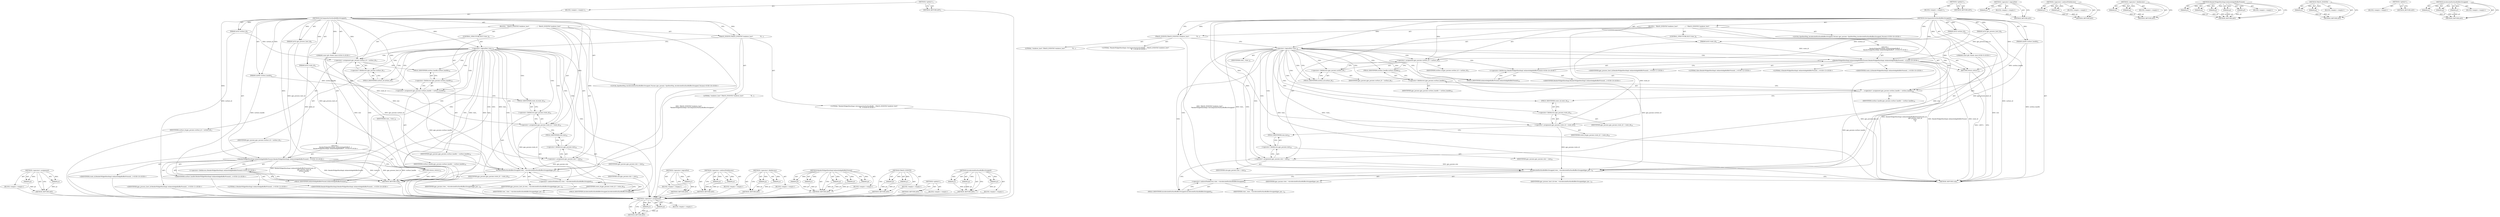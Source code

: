 digraph "AcceleratedSurfaceBuffersSwapped" {
vulnerable_111 [label=<(METHOD,&lt;operator&gt;.assignment)>];
vulnerable_112 [label=<(PARAM,p1)>];
vulnerable_113 [label=<(PARAM,p2)>];
vulnerable_114 [label=<(BLOCK,&lt;empty&gt;,&lt;empty&gt;)>];
vulnerable_115 [label=<(METHOD_RETURN,ANY)>];
vulnerable_6 [label=<(METHOD,&lt;global&gt;)<SUB>1</SUB>>];
vulnerable_7 [label=<(BLOCK,&lt;empty&gt;,&lt;empty&gt;)<SUB>1</SUB>>];
vulnerable_8 [label=<(METHOD,OnCompositorSurfaceBuffersSwapped)<SUB>1</SUB>>];
vulnerable_9 [label=<(PARAM,int32 surface_id)<SUB>2</SUB>>];
vulnerable_10 [label=<(PARAM,uint64 surface_handle)<SUB>3</SUB>>];
vulnerable_11 [label=<(PARAM,int32 route_id)<SUB>4</SUB>>];
vulnerable_12 [label="<(PARAM,const gfx::Size&amp; size)<SUB>5</SUB>>"];
vulnerable_13 [label=<(PARAM,int32 gpu_process_host_id)<SUB>6</SUB>>];
vulnerable_14 [label=<(BLOCK,{
  TRACE_EVENT0(&quot;renderer_host&quot;,
             ...,{
  TRACE_EVENT0(&quot;renderer_host&quot;,
             ...)<SUB>6</SUB>>];
vulnerable_15 [label=<(TRACE_EVENT0,TRACE_EVENT0(&quot;renderer_host&quot;,
               &quot;R...)<SUB>7</SUB>>];
vulnerable_16 [label=<(LITERAL,&quot;renderer_host&quot;,TRACE_EVENT0(&quot;renderer_host&quot;,
               &quot;R...)<SUB>7</SUB>>];
vulnerable_17 [label="<(LITERAL,&quot;RenderWidgetHostImpl::OnCompositorSurfaceBuffe...,TRACE_EVENT0(&quot;renderer_host&quot;,
               &quot;R...)<SUB>8</SUB>>"];
vulnerable_18 [label=<(CONTROL_STRUCTURE,IF,if (!view_))<SUB>9</SUB>>];
vulnerable_19 [label=<(&lt;operator&gt;.logicalNot,!view_)<SUB>9</SUB>>];
vulnerable_20 [label=<(IDENTIFIER,view_,!view_)<SUB>9</SUB>>];
vulnerable_21 [label="<(BLOCK,{
     RenderWidgetHostImpl::AcknowledgeBufferP...,{
     RenderWidgetHostImpl::AcknowledgeBufferP...)<SUB>9</SUB>>"];
vulnerable_22 [label="<(RenderWidgetHostImpl.AcknowledgeBufferPresent,RenderWidgetHostImpl::AcknowledgeBufferPresent(...)<SUB>10</SUB>>"];
vulnerable_23 [label="<(&lt;operator&gt;.fieldAccess,RenderWidgetHostImpl::AcknowledgeBufferPresent)<SUB>10</SUB>>"];
vulnerable_24 [label="<(IDENTIFIER,RenderWidgetHostImpl,RenderWidgetHostImpl::AcknowledgeBufferPresent(...)<SUB>10</SUB>>"];
vulnerable_25 [label=<(FIELD_IDENTIFIER,AcknowledgeBufferPresent,AcknowledgeBufferPresent)<SUB>10</SUB>>];
vulnerable_26 [label="<(IDENTIFIER,route_id,RenderWidgetHostImpl::AcknowledgeBufferPresent(...)<SUB>10</SUB>>"];
vulnerable_27 [label="<(IDENTIFIER,gpu_process_host_id,RenderWidgetHostImpl::AcknowledgeBufferPresent(...)<SUB>11</SUB>>"];
vulnerable_28 [label="<(LITERAL,false,RenderWidgetHostImpl::AcknowledgeBufferPresent(...)<SUB>12</SUB>>"];
vulnerable_29 [label="<(LITERAL,0,RenderWidgetHostImpl::AcknowledgeBufferPresent(...)<SUB>13</SUB>>"];
vulnerable_30 [label=<(RETURN,return;,return;)<SUB>14</SUB>>];
vulnerable_31 [label="<(LOCAL,GpuHostMsg_AcceleratedSurfaceBuffersSwapped_Params gpu_params: GpuHostMsg_AcceleratedSurfaceBuffersSwapped_Params)<SUB>16</SUB>>"];
vulnerable_32 [label=<(&lt;operator&gt;.assignment,gpu_params.surface_id = surface_id)<SUB>17</SUB>>];
vulnerable_33 [label=<(&lt;operator&gt;.fieldAccess,gpu_params.surface_id)<SUB>17</SUB>>];
vulnerable_34 [label=<(IDENTIFIER,gpu_params,gpu_params.surface_id = surface_id)<SUB>17</SUB>>];
vulnerable_35 [label=<(FIELD_IDENTIFIER,surface_id,surface_id)<SUB>17</SUB>>];
vulnerable_36 [label=<(IDENTIFIER,surface_id,gpu_params.surface_id = surface_id)<SUB>17</SUB>>];
vulnerable_37 [label=<(&lt;operator&gt;.assignment,gpu_params.surface_handle = surface_handle)<SUB>18</SUB>>];
vulnerable_38 [label=<(&lt;operator&gt;.fieldAccess,gpu_params.surface_handle)<SUB>18</SUB>>];
vulnerable_39 [label=<(IDENTIFIER,gpu_params,gpu_params.surface_handle = surface_handle)<SUB>18</SUB>>];
vulnerable_40 [label=<(FIELD_IDENTIFIER,surface_handle,surface_handle)<SUB>18</SUB>>];
vulnerable_41 [label=<(IDENTIFIER,surface_handle,gpu_params.surface_handle = surface_handle)<SUB>18</SUB>>];
vulnerable_42 [label=<(&lt;operator&gt;.assignment,gpu_params.route_id = route_id)<SUB>19</SUB>>];
vulnerable_43 [label=<(&lt;operator&gt;.fieldAccess,gpu_params.route_id)<SUB>19</SUB>>];
vulnerable_44 [label=<(IDENTIFIER,gpu_params,gpu_params.route_id = route_id)<SUB>19</SUB>>];
vulnerable_45 [label=<(FIELD_IDENTIFIER,route_id,route_id)<SUB>19</SUB>>];
vulnerable_46 [label=<(IDENTIFIER,route_id,gpu_params.route_id = route_id)<SUB>19</SUB>>];
vulnerable_47 [label=<(&lt;operator&gt;.assignment,gpu_params.size = size)<SUB>20</SUB>>];
vulnerable_48 [label=<(&lt;operator&gt;.fieldAccess,gpu_params.size)<SUB>20</SUB>>];
vulnerable_49 [label=<(IDENTIFIER,gpu_params,gpu_params.size = size)<SUB>20</SUB>>];
vulnerable_50 [label=<(FIELD_IDENTIFIER,size,size)<SUB>20</SUB>>];
vulnerable_51 [label=<(IDENTIFIER,size,gpu_params.size = size)<SUB>20</SUB>>];
vulnerable_52 [label=<(AcceleratedSurfaceBuffersSwapped,view_-&gt;AcceleratedSurfaceBuffersSwapped(gpu_par...)<SUB>24</SUB>>];
vulnerable_53 [label=<(&lt;operator&gt;.indirectFieldAccess,view_-&gt;AcceleratedSurfaceBuffersSwapped)<SUB>24</SUB>>];
vulnerable_54 [label=<(IDENTIFIER,view_,view_-&gt;AcceleratedSurfaceBuffersSwapped(gpu_par...)<SUB>24</SUB>>];
vulnerable_55 [label=<(FIELD_IDENTIFIER,AcceleratedSurfaceBuffersSwapped,AcceleratedSurfaceBuffersSwapped)<SUB>24</SUB>>];
vulnerable_56 [label=<(IDENTIFIER,gpu_params,view_-&gt;AcceleratedSurfaceBuffersSwapped(gpu_par...)<SUB>24</SUB>>];
vulnerable_57 [label=<(IDENTIFIER,gpu_process_host_id,view_-&gt;AcceleratedSurfaceBuffersSwapped(gpu_par...)<SUB>25</SUB>>];
vulnerable_58 [label=<(METHOD_RETURN,void)<SUB>1</SUB>>];
vulnerable_60 [label=<(METHOD_RETURN,ANY)<SUB>1</SUB>>];
vulnerable_94 [label=<(METHOD,&lt;operator&gt;.logicalNot)>];
vulnerable_95 [label=<(PARAM,p1)>];
vulnerable_96 [label=<(BLOCK,&lt;empty&gt;,&lt;empty&gt;)>];
vulnerable_97 [label=<(METHOD_RETURN,ANY)>];
vulnerable_122 [label=<(METHOD,&lt;operator&gt;.indirectFieldAccess)>];
vulnerable_123 [label=<(PARAM,p1)>];
vulnerable_124 [label=<(PARAM,p2)>];
vulnerable_125 [label=<(BLOCK,&lt;empty&gt;,&lt;empty&gt;)>];
vulnerable_126 [label=<(METHOD_RETURN,ANY)>];
vulnerable_106 [label=<(METHOD,&lt;operator&gt;.fieldAccess)>];
vulnerable_107 [label=<(PARAM,p1)>];
vulnerable_108 [label=<(PARAM,p2)>];
vulnerable_109 [label=<(BLOCK,&lt;empty&gt;,&lt;empty&gt;)>];
vulnerable_110 [label=<(METHOD_RETURN,ANY)>];
vulnerable_98 [label=<(METHOD,RenderWidgetHostImpl.AcknowledgeBufferPresent)>];
vulnerable_99 [label=<(PARAM,p1)>];
vulnerable_100 [label=<(PARAM,p2)>];
vulnerable_101 [label=<(PARAM,p3)>];
vulnerable_102 [label=<(PARAM,p4)>];
vulnerable_103 [label=<(PARAM,p5)>];
vulnerable_104 [label=<(BLOCK,&lt;empty&gt;,&lt;empty&gt;)>];
vulnerable_105 [label=<(METHOD_RETURN,ANY)>];
vulnerable_89 [label=<(METHOD,TRACE_EVENT0)>];
vulnerable_90 [label=<(PARAM,p1)>];
vulnerable_91 [label=<(PARAM,p2)>];
vulnerable_92 [label=<(BLOCK,&lt;empty&gt;,&lt;empty&gt;)>];
vulnerable_93 [label=<(METHOD_RETURN,ANY)>];
vulnerable_83 [label=<(METHOD,&lt;global&gt;)<SUB>1</SUB>>];
vulnerable_84 [label=<(BLOCK,&lt;empty&gt;,&lt;empty&gt;)>];
vulnerable_85 [label=<(METHOD_RETURN,ANY)>];
vulnerable_116 [label=<(METHOD,AcceleratedSurfaceBuffersSwapped)>];
vulnerable_117 [label=<(PARAM,p1)>];
vulnerable_118 [label=<(PARAM,p2)>];
vulnerable_119 [label=<(PARAM,p3)>];
vulnerable_120 [label=<(BLOCK,&lt;empty&gt;,&lt;empty&gt;)>];
vulnerable_121 [label=<(METHOD_RETURN,ANY)>];
fixed_109 [label=<(METHOD,&lt;operator&gt;.assignment)>];
fixed_110 [label=<(PARAM,p1)>];
fixed_111 [label=<(PARAM,p2)>];
fixed_112 [label=<(BLOCK,&lt;empty&gt;,&lt;empty&gt;)>];
fixed_113 [label=<(METHOD_RETURN,ANY)>];
fixed_6 [label=<(METHOD,&lt;global&gt;)<SUB>1</SUB>>];
fixed_7 [label=<(BLOCK,&lt;empty&gt;,&lt;empty&gt;)<SUB>1</SUB>>];
fixed_8 [label=<(METHOD,OnCompositorSurfaceBuffersSwapped)<SUB>1</SUB>>];
fixed_9 [label=<(PARAM,int32 surface_id)<SUB>2</SUB>>];
fixed_10 [label=<(PARAM,uint64 surface_handle)<SUB>3</SUB>>];
fixed_11 [label=<(PARAM,int32 route_id)<SUB>4</SUB>>];
fixed_12 [label="<(PARAM,const gfx::Size&amp; size)<SUB>5</SUB>>"];
fixed_13 [label=<(PARAM,int32 gpu_process_host_id)<SUB>6</SUB>>];
fixed_14 [label=<(BLOCK,{
  TRACE_EVENT0(&quot;renderer_host&quot;,
             ...,{
  TRACE_EVENT0(&quot;renderer_host&quot;,
             ...)<SUB>6</SUB>>];
fixed_15 [label=<(TRACE_EVENT0,TRACE_EVENT0(&quot;renderer_host&quot;,
               &quot;R...)<SUB>7</SUB>>];
fixed_16 [label=<(LITERAL,&quot;renderer_host&quot;,TRACE_EVENT0(&quot;renderer_host&quot;,
               &quot;R...)<SUB>7</SUB>>];
fixed_17 [label="<(LITERAL,&quot;RenderWidgetHostImpl::OnCompositorSurfaceBuffe...,TRACE_EVENT0(&quot;renderer_host&quot;,
               &quot;R...)<SUB>8</SUB>>"];
fixed_18 [label=<(CONTROL_STRUCTURE,IF,if (!view_))<SUB>9</SUB>>];
fixed_19 [label=<(&lt;operator&gt;.logicalNot,!view_)<SUB>9</SUB>>];
fixed_20 [label=<(IDENTIFIER,view_,!view_)<SUB>9</SUB>>];
fixed_21 [label="<(BLOCK,{
     RenderWidgetHostImpl::AcknowledgeBufferP...,{
     RenderWidgetHostImpl::AcknowledgeBufferP...)<SUB>9</SUB>>"];
fixed_22 [label="<(RenderWidgetHostImpl.AcknowledgeBufferPresent,RenderWidgetHostImpl::AcknowledgeBufferPresent(...)<SUB>10</SUB>>"];
fixed_23 [label="<(&lt;operator&gt;.fieldAccess,RenderWidgetHostImpl::AcknowledgeBufferPresent)<SUB>10</SUB>>"];
fixed_24 [label="<(IDENTIFIER,RenderWidgetHostImpl,RenderWidgetHostImpl::AcknowledgeBufferPresent(...)<SUB>10</SUB>>"];
fixed_25 [label=<(FIELD_IDENTIFIER,AcknowledgeBufferPresent,AcknowledgeBufferPresent)<SUB>10</SUB>>];
fixed_26 [label="<(IDENTIFIER,route_id,RenderWidgetHostImpl::AcknowledgeBufferPresent(...)<SUB>10</SUB>>"];
fixed_27 [label="<(IDENTIFIER,gpu_process_host_id,RenderWidgetHostImpl::AcknowledgeBufferPresent(...)<SUB>11</SUB>>"];
fixed_28 [label="<(IDENTIFIER,surface_handle,RenderWidgetHostImpl::AcknowledgeBufferPresent(...)<SUB>12</SUB>>"];
fixed_29 [label="<(LITERAL,0,RenderWidgetHostImpl::AcknowledgeBufferPresent(...)<SUB>13</SUB>>"];
fixed_30 [label=<(RETURN,return;,return;)<SUB>14</SUB>>];
fixed_31 [label="<(LOCAL,GpuHostMsg_AcceleratedSurfaceBuffersSwapped_Params gpu_params: GpuHostMsg_AcceleratedSurfaceBuffersSwapped_Params)<SUB>16</SUB>>"];
fixed_32 [label=<(&lt;operator&gt;.assignment,gpu_params.surface_id = surface_id)<SUB>17</SUB>>];
fixed_33 [label=<(&lt;operator&gt;.fieldAccess,gpu_params.surface_id)<SUB>17</SUB>>];
fixed_34 [label=<(IDENTIFIER,gpu_params,gpu_params.surface_id = surface_id)<SUB>17</SUB>>];
fixed_35 [label=<(FIELD_IDENTIFIER,surface_id,surface_id)<SUB>17</SUB>>];
fixed_36 [label=<(IDENTIFIER,surface_id,gpu_params.surface_id = surface_id)<SUB>17</SUB>>];
fixed_37 [label=<(&lt;operator&gt;.assignment,gpu_params.surface_handle = surface_handle)<SUB>18</SUB>>];
fixed_38 [label=<(&lt;operator&gt;.fieldAccess,gpu_params.surface_handle)<SUB>18</SUB>>];
fixed_39 [label=<(IDENTIFIER,gpu_params,gpu_params.surface_handle = surface_handle)<SUB>18</SUB>>];
fixed_40 [label=<(FIELD_IDENTIFIER,surface_handle,surface_handle)<SUB>18</SUB>>];
fixed_41 [label=<(IDENTIFIER,surface_handle,gpu_params.surface_handle = surface_handle)<SUB>18</SUB>>];
fixed_42 [label=<(&lt;operator&gt;.assignment,gpu_params.route_id = route_id)<SUB>19</SUB>>];
fixed_43 [label=<(&lt;operator&gt;.fieldAccess,gpu_params.route_id)<SUB>19</SUB>>];
fixed_44 [label=<(IDENTIFIER,gpu_params,gpu_params.route_id = route_id)<SUB>19</SUB>>];
fixed_45 [label=<(FIELD_IDENTIFIER,route_id,route_id)<SUB>19</SUB>>];
fixed_46 [label=<(IDENTIFIER,route_id,gpu_params.route_id = route_id)<SUB>19</SUB>>];
fixed_47 [label=<(&lt;operator&gt;.assignment,gpu_params.size = size)<SUB>20</SUB>>];
fixed_48 [label=<(&lt;operator&gt;.fieldAccess,gpu_params.size)<SUB>20</SUB>>];
fixed_49 [label=<(IDENTIFIER,gpu_params,gpu_params.size = size)<SUB>20</SUB>>];
fixed_50 [label=<(FIELD_IDENTIFIER,size,size)<SUB>20</SUB>>];
fixed_51 [label=<(IDENTIFIER,size,gpu_params.size = size)<SUB>20</SUB>>];
fixed_52 [label=<(AcceleratedSurfaceBuffersSwapped,view_-&gt;AcceleratedSurfaceBuffersSwapped(gpu_par...)<SUB>24</SUB>>];
fixed_53 [label=<(&lt;operator&gt;.indirectFieldAccess,view_-&gt;AcceleratedSurfaceBuffersSwapped)<SUB>24</SUB>>];
fixed_54 [label=<(IDENTIFIER,view_,view_-&gt;AcceleratedSurfaceBuffersSwapped(gpu_par...)<SUB>24</SUB>>];
fixed_55 [label=<(FIELD_IDENTIFIER,AcceleratedSurfaceBuffersSwapped,AcceleratedSurfaceBuffersSwapped)<SUB>24</SUB>>];
fixed_56 [label=<(IDENTIFIER,gpu_params,view_-&gt;AcceleratedSurfaceBuffersSwapped(gpu_par...)<SUB>24</SUB>>];
fixed_57 [label=<(IDENTIFIER,gpu_process_host_id,view_-&gt;AcceleratedSurfaceBuffersSwapped(gpu_par...)<SUB>25</SUB>>];
fixed_58 [label=<(METHOD_RETURN,void)<SUB>1</SUB>>];
fixed_60 [label=<(METHOD_RETURN,ANY)<SUB>1</SUB>>];
fixed_92 [label=<(METHOD,&lt;operator&gt;.logicalNot)>];
fixed_93 [label=<(PARAM,p1)>];
fixed_94 [label=<(BLOCK,&lt;empty&gt;,&lt;empty&gt;)>];
fixed_95 [label=<(METHOD_RETURN,ANY)>];
fixed_120 [label=<(METHOD,&lt;operator&gt;.indirectFieldAccess)>];
fixed_121 [label=<(PARAM,p1)>];
fixed_122 [label=<(PARAM,p2)>];
fixed_123 [label=<(BLOCK,&lt;empty&gt;,&lt;empty&gt;)>];
fixed_124 [label=<(METHOD_RETURN,ANY)>];
fixed_104 [label=<(METHOD,&lt;operator&gt;.fieldAccess)>];
fixed_105 [label=<(PARAM,p1)>];
fixed_106 [label=<(PARAM,p2)>];
fixed_107 [label=<(BLOCK,&lt;empty&gt;,&lt;empty&gt;)>];
fixed_108 [label=<(METHOD_RETURN,ANY)>];
fixed_96 [label=<(METHOD,RenderWidgetHostImpl.AcknowledgeBufferPresent)>];
fixed_97 [label=<(PARAM,p1)>];
fixed_98 [label=<(PARAM,p2)>];
fixed_99 [label=<(PARAM,p3)>];
fixed_100 [label=<(PARAM,p4)>];
fixed_101 [label=<(PARAM,p5)>];
fixed_102 [label=<(BLOCK,&lt;empty&gt;,&lt;empty&gt;)>];
fixed_103 [label=<(METHOD_RETURN,ANY)>];
fixed_87 [label=<(METHOD,TRACE_EVENT0)>];
fixed_88 [label=<(PARAM,p1)>];
fixed_89 [label=<(PARAM,p2)>];
fixed_90 [label=<(BLOCK,&lt;empty&gt;,&lt;empty&gt;)>];
fixed_91 [label=<(METHOD_RETURN,ANY)>];
fixed_81 [label=<(METHOD,&lt;global&gt;)<SUB>1</SUB>>];
fixed_82 [label=<(BLOCK,&lt;empty&gt;,&lt;empty&gt;)>];
fixed_83 [label=<(METHOD_RETURN,ANY)>];
fixed_114 [label=<(METHOD,AcceleratedSurfaceBuffersSwapped)>];
fixed_115 [label=<(PARAM,p1)>];
fixed_116 [label=<(PARAM,p2)>];
fixed_117 [label=<(PARAM,p3)>];
fixed_118 [label=<(BLOCK,&lt;empty&gt;,&lt;empty&gt;)>];
fixed_119 [label=<(METHOD_RETURN,ANY)>];
vulnerable_111 -> vulnerable_112  [key=0, label="AST: "];
vulnerable_111 -> vulnerable_112  [key=1, label="DDG: "];
vulnerable_111 -> vulnerable_114  [key=0, label="AST: "];
vulnerable_111 -> vulnerable_113  [key=0, label="AST: "];
vulnerable_111 -> vulnerable_113  [key=1, label="DDG: "];
vulnerable_111 -> vulnerable_115  [key=0, label="AST: "];
vulnerable_111 -> vulnerable_115  [key=1, label="CFG: "];
vulnerable_112 -> vulnerable_115  [key=0, label="DDG: p1"];
vulnerable_113 -> vulnerable_115  [key=0, label="DDG: p2"];
vulnerable_6 -> vulnerable_7  [key=0, label="AST: "];
vulnerable_6 -> vulnerable_60  [key=0, label="AST: "];
vulnerable_6 -> vulnerable_60  [key=1, label="CFG: "];
vulnerable_7 -> vulnerable_8  [key=0, label="AST: "];
vulnerable_8 -> vulnerable_9  [key=0, label="AST: "];
vulnerable_8 -> vulnerable_9  [key=1, label="DDG: "];
vulnerable_8 -> vulnerable_10  [key=0, label="AST: "];
vulnerable_8 -> vulnerable_10  [key=1, label="DDG: "];
vulnerable_8 -> vulnerable_11  [key=0, label="AST: "];
vulnerable_8 -> vulnerable_11  [key=1, label="DDG: "];
vulnerable_8 -> vulnerable_12  [key=0, label="AST: "];
vulnerable_8 -> vulnerable_12  [key=1, label="DDG: "];
vulnerable_8 -> vulnerable_13  [key=0, label="AST: "];
vulnerable_8 -> vulnerable_13  [key=1, label="DDG: "];
vulnerable_8 -> vulnerable_14  [key=0, label="AST: "];
vulnerable_8 -> vulnerable_58  [key=0, label="AST: "];
vulnerable_8 -> vulnerable_15  [key=0, label="CFG: "];
vulnerable_8 -> vulnerable_15  [key=1, label="DDG: "];
vulnerable_8 -> vulnerable_32  [key=0, label="DDG: "];
vulnerable_8 -> vulnerable_37  [key=0, label="DDG: "];
vulnerable_8 -> vulnerable_42  [key=0, label="DDG: "];
vulnerable_8 -> vulnerable_47  [key=0, label="DDG: "];
vulnerable_8 -> vulnerable_52  [key=0, label="DDG: "];
vulnerable_8 -> vulnerable_19  [key=0, label="DDG: "];
vulnerable_8 -> vulnerable_30  [key=0, label="DDG: "];
vulnerable_8 -> vulnerable_22  [key=0, label="DDG: "];
vulnerable_9 -> vulnerable_58  [key=0, label="DDG: surface_id"];
vulnerable_9 -> vulnerable_32  [key=0, label="DDG: surface_id"];
vulnerable_10 -> vulnerable_58  [key=0, label="DDG: surface_handle"];
vulnerable_10 -> vulnerable_37  [key=0, label="DDG: surface_handle"];
vulnerable_11 -> vulnerable_42  [key=0, label="DDG: route_id"];
vulnerable_11 -> vulnerable_22  [key=0, label="DDG: route_id"];
vulnerable_12 -> vulnerable_58  [key=0, label="DDG: size"];
vulnerable_12 -> vulnerable_47  [key=0, label="DDG: size"];
vulnerable_13 -> vulnerable_52  [key=0, label="DDG: gpu_process_host_id"];
vulnerable_13 -> vulnerable_22  [key=0, label="DDG: gpu_process_host_id"];
vulnerable_14 -> vulnerable_15  [key=0, label="AST: "];
vulnerable_14 -> vulnerable_18  [key=0, label="AST: "];
vulnerable_14 -> vulnerable_31  [key=0, label="AST: "];
vulnerable_14 -> vulnerable_32  [key=0, label="AST: "];
vulnerable_14 -> vulnerable_37  [key=0, label="AST: "];
vulnerable_14 -> vulnerable_42  [key=0, label="AST: "];
vulnerable_14 -> vulnerable_47  [key=0, label="AST: "];
vulnerable_14 -> vulnerable_52  [key=0, label="AST: "];
vulnerable_15 -> vulnerable_16  [key=0, label="AST: "];
vulnerable_15 -> vulnerable_17  [key=0, label="AST: "];
vulnerable_15 -> vulnerable_19  [key=0, label="CFG: "];
vulnerable_15 -> vulnerable_58  [key=0, label="DDG: TRACE_EVENT0(&quot;renderer_host&quot;,
               &quot;RenderWidgetHostImpl::OnCompositorSurfaceBuffersSwapped&quot;)"];
vulnerable_18 -> vulnerable_19  [key=0, label="AST: "];
vulnerable_18 -> vulnerable_21  [key=0, label="AST: "];
vulnerable_19 -> vulnerable_20  [key=0, label="AST: "];
vulnerable_19 -> vulnerable_25  [key=0, label="CFG: "];
vulnerable_19 -> vulnerable_25  [key=1, label="CDG: "];
vulnerable_19 -> vulnerable_35  [key=0, label="CFG: "];
vulnerable_19 -> vulnerable_35  [key=1, label="CDG: "];
vulnerable_19 -> vulnerable_58  [key=0, label="DDG: view_"];
vulnerable_19 -> vulnerable_58  [key=1, label="DDG: !view_"];
vulnerable_19 -> vulnerable_52  [key=0, label="DDG: view_"];
vulnerable_19 -> vulnerable_52  [key=1, label="CDG: "];
vulnerable_19 -> vulnerable_47  [key=0, label="CDG: "];
vulnerable_19 -> vulnerable_30  [key=0, label="CDG: "];
vulnerable_19 -> vulnerable_48  [key=0, label="CDG: "];
vulnerable_19 -> vulnerable_32  [key=0, label="CDG: "];
vulnerable_19 -> vulnerable_33  [key=0, label="CDG: "];
vulnerable_19 -> vulnerable_42  [key=0, label="CDG: "];
vulnerable_19 -> vulnerable_23  [key=0, label="CDG: "];
vulnerable_19 -> vulnerable_37  [key=0, label="CDG: "];
vulnerable_19 -> vulnerable_53  [key=0, label="CDG: "];
vulnerable_19 -> vulnerable_38  [key=0, label="CDG: "];
vulnerable_19 -> vulnerable_22  [key=0, label="CDG: "];
vulnerable_19 -> vulnerable_45  [key=0, label="CDG: "];
vulnerable_19 -> vulnerable_40  [key=0, label="CDG: "];
vulnerable_19 -> vulnerable_50  [key=0, label="CDG: "];
vulnerable_19 -> vulnerable_55  [key=0, label="CDG: "];
vulnerable_19 -> vulnerable_43  [key=0, label="CDG: "];
vulnerable_21 -> vulnerable_22  [key=0, label="AST: "];
vulnerable_21 -> vulnerable_30  [key=0, label="AST: "];
vulnerable_22 -> vulnerable_23  [key=0, label="AST: "];
vulnerable_22 -> vulnerable_26  [key=0, label="AST: "];
vulnerable_22 -> vulnerable_27  [key=0, label="AST: "];
vulnerable_22 -> vulnerable_28  [key=0, label="AST: "];
vulnerable_22 -> vulnerable_29  [key=0, label="AST: "];
vulnerable_22 -> vulnerable_30  [key=0, label="CFG: "];
vulnerable_22 -> vulnerable_58  [key=0, label="DDG: RenderWidgetHostImpl::AcknowledgeBufferPresent"];
vulnerable_22 -> vulnerable_58  [key=1, label="DDG: route_id"];
vulnerable_22 -> vulnerable_58  [key=2, label="DDG: gpu_process_host_id"];
vulnerable_22 -> vulnerable_58  [key=3, label="DDG: RenderWidgetHostImpl::AcknowledgeBufferPresent(route_id,
                                                    gpu_process_host_id,
                                                   false,
                                                    0)"];
vulnerable_23 -> vulnerable_24  [key=0, label="AST: "];
vulnerable_23 -> vulnerable_25  [key=0, label="AST: "];
vulnerable_23 -> vulnerable_22  [key=0, label="CFG: "];
vulnerable_25 -> vulnerable_23  [key=0, label="CFG: "];
vulnerable_30 -> vulnerable_58  [key=0, label="CFG: "];
vulnerable_30 -> vulnerable_58  [key=1, label="DDG: &lt;RET&gt;"];
vulnerable_32 -> vulnerable_33  [key=0, label="AST: "];
vulnerable_32 -> vulnerable_36  [key=0, label="AST: "];
vulnerable_32 -> vulnerable_40  [key=0, label="CFG: "];
vulnerable_32 -> vulnerable_52  [key=0, label="DDG: gpu_params.surface_id"];
vulnerable_33 -> vulnerable_34  [key=0, label="AST: "];
vulnerable_33 -> vulnerable_35  [key=0, label="AST: "];
vulnerable_33 -> vulnerable_32  [key=0, label="CFG: "];
vulnerable_35 -> vulnerable_33  [key=0, label="CFG: "];
vulnerable_37 -> vulnerable_38  [key=0, label="AST: "];
vulnerable_37 -> vulnerable_41  [key=0, label="AST: "];
vulnerable_37 -> vulnerable_45  [key=0, label="CFG: "];
vulnerable_37 -> vulnerable_52  [key=0, label="DDG: gpu_params.surface_handle"];
vulnerable_38 -> vulnerable_39  [key=0, label="AST: "];
vulnerable_38 -> vulnerable_40  [key=0, label="AST: "];
vulnerable_38 -> vulnerable_37  [key=0, label="CFG: "];
vulnerable_40 -> vulnerable_38  [key=0, label="CFG: "];
vulnerable_42 -> vulnerable_43  [key=0, label="AST: "];
vulnerable_42 -> vulnerable_46  [key=0, label="AST: "];
vulnerable_42 -> vulnerable_50  [key=0, label="CFG: "];
vulnerable_42 -> vulnerable_52  [key=0, label="DDG: gpu_params.route_id"];
vulnerable_43 -> vulnerable_44  [key=0, label="AST: "];
vulnerable_43 -> vulnerable_45  [key=0, label="AST: "];
vulnerable_43 -> vulnerable_42  [key=0, label="CFG: "];
vulnerable_45 -> vulnerable_43  [key=0, label="CFG: "];
vulnerable_47 -> vulnerable_48  [key=0, label="AST: "];
vulnerable_47 -> vulnerable_51  [key=0, label="AST: "];
vulnerable_47 -> vulnerable_55  [key=0, label="CFG: "];
vulnerable_47 -> vulnerable_52  [key=0, label="DDG: gpu_params.size"];
vulnerable_48 -> vulnerable_49  [key=0, label="AST: "];
vulnerable_48 -> vulnerable_50  [key=0, label="AST: "];
vulnerable_48 -> vulnerable_47  [key=0, label="CFG: "];
vulnerable_50 -> vulnerable_48  [key=0, label="CFG: "];
vulnerable_52 -> vulnerable_53  [key=0, label="AST: "];
vulnerable_52 -> vulnerable_56  [key=0, label="AST: "];
vulnerable_52 -> vulnerable_57  [key=0, label="AST: "];
vulnerable_52 -> vulnerable_58  [key=0, label="CFG: "];
vulnerable_53 -> vulnerable_54  [key=0, label="AST: "];
vulnerable_53 -> vulnerable_55  [key=0, label="AST: "];
vulnerable_53 -> vulnerable_52  [key=0, label="CFG: "];
vulnerable_55 -> vulnerable_53  [key=0, label="CFG: "];
vulnerable_94 -> vulnerable_95  [key=0, label="AST: "];
vulnerable_94 -> vulnerable_95  [key=1, label="DDG: "];
vulnerable_94 -> vulnerable_96  [key=0, label="AST: "];
vulnerable_94 -> vulnerable_97  [key=0, label="AST: "];
vulnerable_94 -> vulnerable_97  [key=1, label="CFG: "];
vulnerable_95 -> vulnerable_97  [key=0, label="DDG: p1"];
vulnerable_122 -> vulnerable_123  [key=0, label="AST: "];
vulnerable_122 -> vulnerable_123  [key=1, label="DDG: "];
vulnerable_122 -> vulnerable_125  [key=0, label="AST: "];
vulnerable_122 -> vulnerable_124  [key=0, label="AST: "];
vulnerable_122 -> vulnerable_124  [key=1, label="DDG: "];
vulnerable_122 -> vulnerable_126  [key=0, label="AST: "];
vulnerable_122 -> vulnerable_126  [key=1, label="CFG: "];
vulnerable_123 -> vulnerable_126  [key=0, label="DDG: p1"];
vulnerable_124 -> vulnerable_126  [key=0, label="DDG: p2"];
vulnerable_106 -> vulnerable_107  [key=0, label="AST: "];
vulnerable_106 -> vulnerable_107  [key=1, label="DDG: "];
vulnerable_106 -> vulnerable_109  [key=0, label="AST: "];
vulnerable_106 -> vulnerable_108  [key=0, label="AST: "];
vulnerable_106 -> vulnerable_108  [key=1, label="DDG: "];
vulnerable_106 -> vulnerable_110  [key=0, label="AST: "];
vulnerable_106 -> vulnerable_110  [key=1, label="CFG: "];
vulnerable_107 -> vulnerable_110  [key=0, label="DDG: p1"];
vulnerable_108 -> vulnerable_110  [key=0, label="DDG: p2"];
vulnerable_98 -> vulnerable_99  [key=0, label="AST: "];
vulnerable_98 -> vulnerable_99  [key=1, label="DDG: "];
vulnerable_98 -> vulnerable_104  [key=0, label="AST: "];
vulnerable_98 -> vulnerable_100  [key=0, label="AST: "];
vulnerable_98 -> vulnerable_100  [key=1, label="DDG: "];
vulnerable_98 -> vulnerable_105  [key=0, label="AST: "];
vulnerable_98 -> vulnerable_105  [key=1, label="CFG: "];
vulnerable_98 -> vulnerable_101  [key=0, label="AST: "];
vulnerable_98 -> vulnerable_101  [key=1, label="DDG: "];
vulnerable_98 -> vulnerable_102  [key=0, label="AST: "];
vulnerable_98 -> vulnerable_102  [key=1, label="DDG: "];
vulnerable_98 -> vulnerable_103  [key=0, label="AST: "];
vulnerable_98 -> vulnerable_103  [key=1, label="DDG: "];
vulnerable_99 -> vulnerable_105  [key=0, label="DDG: p1"];
vulnerable_100 -> vulnerable_105  [key=0, label="DDG: p2"];
vulnerable_101 -> vulnerable_105  [key=0, label="DDG: p3"];
vulnerable_102 -> vulnerable_105  [key=0, label="DDG: p4"];
vulnerable_103 -> vulnerable_105  [key=0, label="DDG: p5"];
vulnerable_89 -> vulnerable_90  [key=0, label="AST: "];
vulnerable_89 -> vulnerable_90  [key=1, label="DDG: "];
vulnerable_89 -> vulnerable_92  [key=0, label="AST: "];
vulnerable_89 -> vulnerable_91  [key=0, label="AST: "];
vulnerable_89 -> vulnerable_91  [key=1, label="DDG: "];
vulnerable_89 -> vulnerable_93  [key=0, label="AST: "];
vulnerable_89 -> vulnerable_93  [key=1, label="CFG: "];
vulnerable_90 -> vulnerable_93  [key=0, label="DDG: p1"];
vulnerable_91 -> vulnerable_93  [key=0, label="DDG: p2"];
vulnerable_83 -> vulnerable_84  [key=0, label="AST: "];
vulnerable_83 -> vulnerable_85  [key=0, label="AST: "];
vulnerable_83 -> vulnerable_85  [key=1, label="CFG: "];
vulnerable_116 -> vulnerable_117  [key=0, label="AST: "];
vulnerable_116 -> vulnerable_117  [key=1, label="DDG: "];
vulnerable_116 -> vulnerable_120  [key=0, label="AST: "];
vulnerable_116 -> vulnerable_118  [key=0, label="AST: "];
vulnerable_116 -> vulnerable_118  [key=1, label="DDG: "];
vulnerable_116 -> vulnerable_121  [key=0, label="AST: "];
vulnerable_116 -> vulnerable_121  [key=1, label="CFG: "];
vulnerable_116 -> vulnerable_119  [key=0, label="AST: "];
vulnerable_116 -> vulnerable_119  [key=1, label="DDG: "];
vulnerable_117 -> vulnerable_121  [key=0, label="DDG: p1"];
vulnerable_118 -> vulnerable_121  [key=0, label="DDG: p2"];
vulnerable_119 -> vulnerable_121  [key=0, label="DDG: p3"];
fixed_109 -> fixed_110  [key=0, label="AST: "];
fixed_109 -> fixed_110  [key=1, label="DDG: "];
fixed_109 -> fixed_112  [key=0, label="AST: "];
fixed_109 -> fixed_111  [key=0, label="AST: "];
fixed_109 -> fixed_111  [key=1, label="DDG: "];
fixed_109 -> fixed_113  [key=0, label="AST: "];
fixed_109 -> fixed_113  [key=1, label="CFG: "];
fixed_110 -> fixed_113  [key=0, label="DDG: p1"];
fixed_111 -> fixed_113  [key=0, label="DDG: p2"];
fixed_112 -> vulnerable_111  [key=0];
fixed_113 -> vulnerable_111  [key=0];
fixed_6 -> fixed_7  [key=0, label="AST: "];
fixed_6 -> fixed_60  [key=0, label="AST: "];
fixed_6 -> fixed_60  [key=1, label="CFG: "];
fixed_7 -> fixed_8  [key=0, label="AST: "];
fixed_8 -> fixed_9  [key=0, label="AST: "];
fixed_8 -> fixed_9  [key=1, label="DDG: "];
fixed_8 -> fixed_10  [key=0, label="AST: "];
fixed_8 -> fixed_10  [key=1, label="DDG: "];
fixed_8 -> fixed_11  [key=0, label="AST: "];
fixed_8 -> fixed_11  [key=1, label="DDG: "];
fixed_8 -> fixed_12  [key=0, label="AST: "];
fixed_8 -> fixed_12  [key=1, label="DDG: "];
fixed_8 -> fixed_13  [key=0, label="AST: "];
fixed_8 -> fixed_13  [key=1, label="DDG: "];
fixed_8 -> fixed_14  [key=0, label="AST: "];
fixed_8 -> fixed_58  [key=0, label="AST: "];
fixed_8 -> fixed_15  [key=0, label="CFG: "];
fixed_8 -> fixed_15  [key=1, label="DDG: "];
fixed_8 -> fixed_32  [key=0, label="DDG: "];
fixed_8 -> fixed_37  [key=0, label="DDG: "];
fixed_8 -> fixed_42  [key=0, label="DDG: "];
fixed_8 -> fixed_47  [key=0, label="DDG: "];
fixed_8 -> fixed_52  [key=0, label="DDG: "];
fixed_8 -> fixed_19  [key=0, label="DDG: "];
fixed_8 -> fixed_30  [key=0, label="DDG: "];
fixed_8 -> fixed_22  [key=0, label="DDG: "];
fixed_9 -> fixed_58  [key=0, label="DDG: surface_id"];
fixed_9 -> fixed_32  [key=0, label="DDG: surface_id"];
fixed_10 -> fixed_37  [key=0, label="DDG: surface_handle"];
fixed_10 -> fixed_22  [key=0, label="DDG: surface_handle"];
fixed_11 -> fixed_42  [key=0, label="DDG: route_id"];
fixed_11 -> fixed_22  [key=0, label="DDG: route_id"];
fixed_12 -> fixed_58  [key=0, label="DDG: size"];
fixed_12 -> fixed_47  [key=0, label="DDG: size"];
fixed_13 -> fixed_52  [key=0, label="DDG: gpu_process_host_id"];
fixed_13 -> fixed_22  [key=0, label="DDG: gpu_process_host_id"];
fixed_14 -> fixed_15  [key=0, label="AST: "];
fixed_14 -> fixed_18  [key=0, label="AST: "];
fixed_14 -> fixed_31  [key=0, label="AST: "];
fixed_14 -> fixed_32  [key=0, label="AST: "];
fixed_14 -> fixed_37  [key=0, label="AST: "];
fixed_14 -> fixed_42  [key=0, label="AST: "];
fixed_14 -> fixed_47  [key=0, label="AST: "];
fixed_14 -> fixed_52  [key=0, label="AST: "];
fixed_15 -> fixed_16  [key=0, label="AST: "];
fixed_15 -> fixed_17  [key=0, label="AST: "];
fixed_15 -> fixed_19  [key=0, label="CFG: "];
fixed_15 -> fixed_58  [key=0, label="DDG: TRACE_EVENT0(&quot;renderer_host&quot;,
               &quot;RenderWidgetHostImpl::OnCompositorSurfaceBuffersSwapped&quot;)"];
fixed_16 -> vulnerable_111  [key=0];
fixed_17 -> vulnerable_111  [key=0];
fixed_18 -> fixed_19  [key=0, label="AST: "];
fixed_18 -> fixed_21  [key=0, label="AST: "];
fixed_19 -> fixed_20  [key=0, label="AST: "];
fixed_19 -> fixed_25  [key=0, label="CFG: "];
fixed_19 -> fixed_25  [key=1, label="CDG: "];
fixed_19 -> fixed_35  [key=0, label="CFG: "];
fixed_19 -> fixed_35  [key=1, label="CDG: "];
fixed_19 -> fixed_58  [key=0, label="DDG: view_"];
fixed_19 -> fixed_58  [key=1, label="DDG: !view_"];
fixed_19 -> fixed_52  [key=0, label="DDG: view_"];
fixed_19 -> fixed_52  [key=1, label="CDG: "];
fixed_19 -> fixed_47  [key=0, label="CDG: "];
fixed_19 -> fixed_30  [key=0, label="CDG: "];
fixed_19 -> fixed_48  [key=0, label="CDG: "];
fixed_19 -> fixed_32  [key=0, label="CDG: "];
fixed_19 -> fixed_33  [key=0, label="CDG: "];
fixed_19 -> fixed_42  [key=0, label="CDG: "];
fixed_19 -> fixed_23  [key=0, label="CDG: "];
fixed_19 -> fixed_37  [key=0, label="CDG: "];
fixed_19 -> fixed_53  [key=0, label="CDG: "];
fixed_19 -> fixed_38  [key=0, label="CDG: "];
fixed_19 -> fixed_22  [key=0, label="CDG: "];
fixed_19 -> fixed_45  [key=0, label="CDG: "];
fixed_19 -> fixed_40  [key=0, label="CDG: "];
fixed_19 -> fixed_50  [key=0, label="CDG: "];
fixed_19 -> fixed_55  [key=0, label="CDG: "];
fixed_19 -> fixed_43  [key=0, label="CDG: "];
fixed_20 -> vulnerable_111  [key=0];
fixed_21 -> fixed_22  [key=0, label="AST: "];
fixed_21 -> fixed_30  [key=0, label="AST: "];
fixed_22 -> fixed_23  [key=0, label="AST: "];
fixed_22 -> fixed_26  [key=0, label="AST: "];
fixed_22 -> fixed_27  [key=0, label="AST: "];
fixed_22 -> fixed_28  [key=0, label="AST: "];
fixed_22 -> fixed_29  [key=0, label="AST: "];
fixed_22 -> fixed_30  [key=0, label="CFG: "];
fixed_22 -> fixed_58  [key=0, label="DDG: RenderWidgetHostImpl::AcknowledgeBufferPresent"];
fixed_22 -> fixed_58  [key=1, label="DDG: route_id"];
fixed_22 -> fixed_58  [key=2, label="DDG: gpu_process_host_id"];
fixed_22 -> fixed_58  [key=3, label="DDG: surface_handle"];
fixed_22 -> fixed_58  [key=4, label="DDG: RenderWidgetHostImpl::AcknowledgeBufferPresent(route_id,
                                                    gpu_process_host_id,
                                                   surface_handle,
                                                    0)"];
fixed_23 -> fixed_24  [key=0, label="AST: "];
fixed_23 -> fixed_25  [key=0, label="AST: "];
fixed_23 -> fixed_22  [key=0, label="CFG: "];
fixed_24 -> vulnerable_111  [key=0];
fixed_25 -> fixed_23  [key=0, label="CFG: "];
fixed_26 -> vulnerable_111  [key=0];
fixed_27 -> vulnerable_111  [key=0];
fixed_28 -> vulnerable_111  [key=0];
fixed_29 -> vulnerable_111  [key=0];
fixed_30 -> fixed_58  [key=0, label="CFG: "];
fixed_30 -> fixed_58  [key=1, label="DDG: &lt;RET&gt;"];
fixed_31 -> vulnerable_111  [key=0];
fixed_32 -> fixed_33  [key=0, label="AST: "];
fixed_32 -> fixed_36  [key=0, label="AST: "];
fixed_32 -> fixed_40  [key=0, label="CFG: "];
fixed_32 -> fixed_52  [key=0, label="DDG: gpu_params.surface_id"];
fixed_33 -> fixed_34  [key=0, label="AST: "];
fixed_33 -> fixed_35  [key=0, label="AST: "];
fixed_33 -> fixed_32  [key=0, label="CFG: "];
fixed_34 -> vulnerable_111  [key=0];
fixed_35 -> fixed_33  [key=0, label="CFG: "];
fixed_36 -> vulnerable_111  [key=0];
fixed_37 -> fixed_38  [key=0, label="AST: "];
fixed_37 -> fixed_41  [key=0, label="AST: "];
fixed_37 -> fixed_45  [key=0, label="CFG: "];
fixed_37 -> fixed_52  [key=0, label="DDG: gpu_params.surface_handle"];
fixed_38 -> fixed_39  [key=0, label="AST: "];
fixed_38 -> fixed_40  [key=0, label="AST: "];
fixed_38 -> fixed_37  [key=0, label="CFG: "];
fixed_39 -> vulnerable_111  [key=0];
fixed_40 -> fixed_38  [key=0, label="CFG: "];
fixed_41 -> vulnerable_111  [key=0];
fixed_42 -> fixed_43  [key=0, label="AST: "];
fixed_42 -> fixed_46  [key=0, label="AST: "];
fixed_42 -> fixed_50  [key=0, label="CFG: "];
fixed_42 -> fixed_52  [key=0, label="DDG: gpu_params.route_id"];
fixed_43 -> fixed_44  [key=0, label="AST: "];
fixed_43 -> fixed_45  [key=0, label="AST: "];
fixed_43 -> fixed_42  [key=0, label="CFG: "];
fixed_44 -> vulnerable_111  [key=0];
fixed_45 -> fixed_43  [key=0, label="CFG: "];
fixed_46 -> vulnerable_111  [key=0];
fixed_47 -> fixed_48  [key=0, label="AST: "];
fixed_47 -> fixed_51  [key=0, label="AST: "];
fixed_47 -> fixed_55  [key=0, label="CFG: "];
fixed_47 -> fixed_52  [key=0, label="DDG: gpu_params.size"];
fixed_48 -> fixed_49  [key=0, label="AST: "];
fixed_48 -> fixed_50  [key=0, label="AST: "];
fixed_48 -> fixed_47  [key=0, label="CFG: "];
fixed_49 -> vulnerable_111  [key=0];
fixed_50 -> fixed_48  [key=0, label="CFG: "];
fixed_51 -> vulnerable_111  [key=0];
fixed_52 -> fixed_53  [key=0, label="AST: "];
fixed_52 -> fixed_56  [key=0, label="AST: "];
fixed_52 -> fixed_57  [key=0, label="AST: "];
fixed_52 -> fixed_58  [key=0, label="CFG: "];
fixed_53 -> fixed_54  [key=0, label="AST: "];
fixed_53 -> fixed_55  [key=0, label="AST: "];
fixed_53 -> fixed_52  [key=0, label="CFG: "];
fixed_54 -> vulnerable_111  [key=0];
fixed_55 -> fixed_53  [key=0, label="CFG: "];
fixed_56 -> vulnerable_111  [key=0];
fixed_57 -> vulnerable_111  [key=0];
fixed_58 -> vulnerable_111  [key=0];
fixed_60 -> vulnerable_111  [key=0];
fixed_92 -> fixed_93  [key=0, label="AST: "];
fixed_92 -> fixed_93  [key=1, label="DDG: "];
fixed_92 -> fixed_94  [key=0, label="AST: "];
fixed_92 -> fixed_95  [key=0, label="AST: "];
fixed_92 -> fixed_95  [key=1, label="CFG: "];
fixed_93 -> fixed_95  [key=0, label="DDG: p1"];
fixed_94 -> vulnerable_111  [key=0];
fixed_95 -> vulnerable_111  [key=0];
fixed_120 -> fixed_121  [key=0, label="AST: "];
fixed_120 -> fixed_121  [key=1, label="DDG: "];
fixed_120 -> fixed_123  [key=0, label="AST: "];
fixed_120 -> fixed_122  [key=0, label="AST: "];
fixed_120 -> fixed_122  [key=1, label="DDG: "];
fixed_120 -> fixed_124  [key=0, label="AST: "];
fixed_120 -> fixed_124  [key=1, label="CFG: "];
fixed_121 -> fixed_124  [key=0, label="DDG: p1"];
fixed_122 -> fixed_124  [key=0, label="DDG: p2"];
fixed_123 -> vulnerable_111  [key=0];
fixed_124 -> vulnerable_111  [key=0];
fixed_104 -> fixed_105  [key=0, label="AST: "];
fixed_104 -> fixed_105  [key=1, label="DDG: "];
fixed_104 -> fixed_107  [key=0, label="AST: "];
fixed_104 -> fixed_106  [key=0, label="AST: "];
fixed_104 -> fixed_106  [key=1, label="DDG: "];
fixed_104 -> fixed_108  [key=0, label="AST: "];
fixed_104 -> fixed_108  [key=1, label="CFG: "];
fixed_105 -> fixed_108  [key=0, label="DDG: p1"];
fixed_106 -> fixed_108  [key=0, label="DDG: p2"];
fixed_107 -> vulnerable_111  [key=0];
fixed_108 -> vulnerable_111  [key=0];
fixed_96 -> fixed_97  [key=0, label="AST: "];
fixed_96 -> fixed_97  [key=1, label="DDG: "];
fixed_96 -> fixed_102  [key=0, label="AST: "];
fixed_96 -> fixed_98  [key=0, label="AST: "];
fixed_96 -> fixed_98  [key=1, label="DDG: "];
fixed_96 -> fixed_103  [key=0, label="AST: "];
fixed_96 -> fixed_103  [key=1, label="CFG: "];
fixed_96 -> fixed_99  [key=0, label="AST: "];
fixed_96 -> fixed_99  [key=1, label="DDG: "];
fixed_96 -> fixed_100  [key=0, label="AST: "];
fixed_96 -> fixed_100  [key=1, label="DDG: "];
fixed_96 -> fixed_101  [key=0, label="AST: "];
fixed_96 -> fixed_101  [key=1, label="DDG: "];
fixed_97 -> fixed_103  [key=0, label="DDG: p1"];
fixed_98 -> fixed_103  [key=0, label="DDG: p2"];
fixed_99 -> fixed_103  [key=0, label="DDG: p3"];
fixed_100 -> fixed_103  [key=0, label="DDG: p4"];
fixed_101 -> fixed_103  [key=0, label="DDG: p5"];
fixed_102 -> vulnerable_111  [key=0];
fixed_103 -> vulnerable_111  [key=0];
fixed_87 -> fixed_88  [key=0, label="AST: "];
fixed_87 -> fixed_88  [key=1, label="DDG: "];
fixed_87 -> fixed_90  [key=0, label="AST: "];
fixed_87 -> fixed_89  [key=0, label="AST: "];
fixed_87 -> fixed_89  [key=1, label="DDG: "];
fixed_87 -> fixed_91  [key=0, label="AST: "];
fixed_87 -> fixed_91  [key=1, label="CFG: "];
fixed_88 -> fixed_91  [key=0, label="DDG: p1"];
fixed_89 -> fixed_91  [key=0, label="DDG: p2"];
fixed_90 -> vulnerable_111  [key=0];
fixed_91 -> vulnerable_111  [key=0];
fixed_81 -> fixed_82  [key=0, label="AST: "];
fixed_81 -> fixed_83  [key=0, label="AST: "];
fixed_81 -> fixed_83  [key=1, label="CFG: "];
fixed_82 -> vulnerable_111  [key=0];
fixed_83 -> vulnerable_111  [key=0];
fixed_114 -> fixed_115  [key=0, label="AST: "];
fixed_114 -> fixed_115  [key=1, label="DDG: "];
fixed_114 -> fixed_118  [key=0, label="AST: "];
fixed_114 -> fixed_116  [key=0, label="AST: "];
fixed_114 -> fixed_116  [key=1, label="DDG: "];
fixed_114 -> fixed_119  [key=0, label="AST: "];
fixed_114 -> fixed_119  [key=1, label="CFG: "];
fixed_114 -> fixed_117  [key=0, label="AST: "];
fixed_114 -> fixed_117  [key=1, label="DDG: "];
fixed_115 -> fixed_119  [key=0, label="DDG: p1"];
fixed_116 -> fixed_119  [key=0, label="DDG: p2"];
fixed_117 -> fixed_119  [key=0, label="DDG: p3"];
fixed_118 -> vulnerable_111  [key=0];
fixed_119 -> vulnerable_111  [key=0];
}

